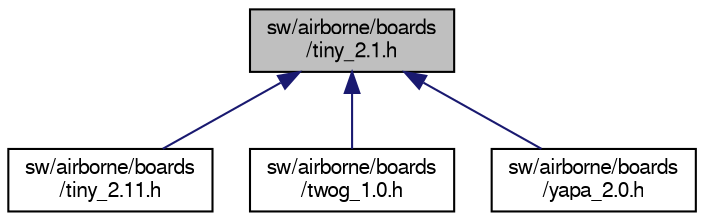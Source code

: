digraph "sw/airborne/boards/tiny_2.1.h"
{
  edge [fontname="FreeSans",fontsize="10",labelfontname="FreeSans",labelfontsize="10"];
  node [fontname="FreeSans",fontsize="10",shape=record];
  Node1 [label="sw/airborne/boards\l/tiny_2.1.h",height=0.2,width=0.4,color="black", fillcolor="grey75", style="filled", fontcolor="black"];
  Node1 -> Node2 [dir="back",color="midnightblue",fontsize="10",style="solid",fontname="FreeSans"];
  Node2 [label="sw/airborne/boards\l/tiny_2.11.h",height=0.2,width=0.4,color="black", fillcolor="white", style="filled",URL="$tiny__2_811_8h.html"];
  Node1 -> Node3 [dir="back",color="midnightblue",fontsize="10",style="solid",fontname="FreeSans"];
  Node3 [label="sw/airborne/boards\l/twog_1.0.h",height=0.2,width=0.4,color="black", fillcolor="white", style="filled",URL="$twog__1_80_8h.html"];
  Node1 -> Node4 [dir="back",color="midnightblue",fontsize="10",style="solid",fontname="FreeSans"];
  Node4 [label="sw/airborne/boards\l/yapa_2.0.h",height=0.2,width=0.4,color="black", fillcolor="white", style="filled",URL="$yapa__2_80_8h.html"];
}

